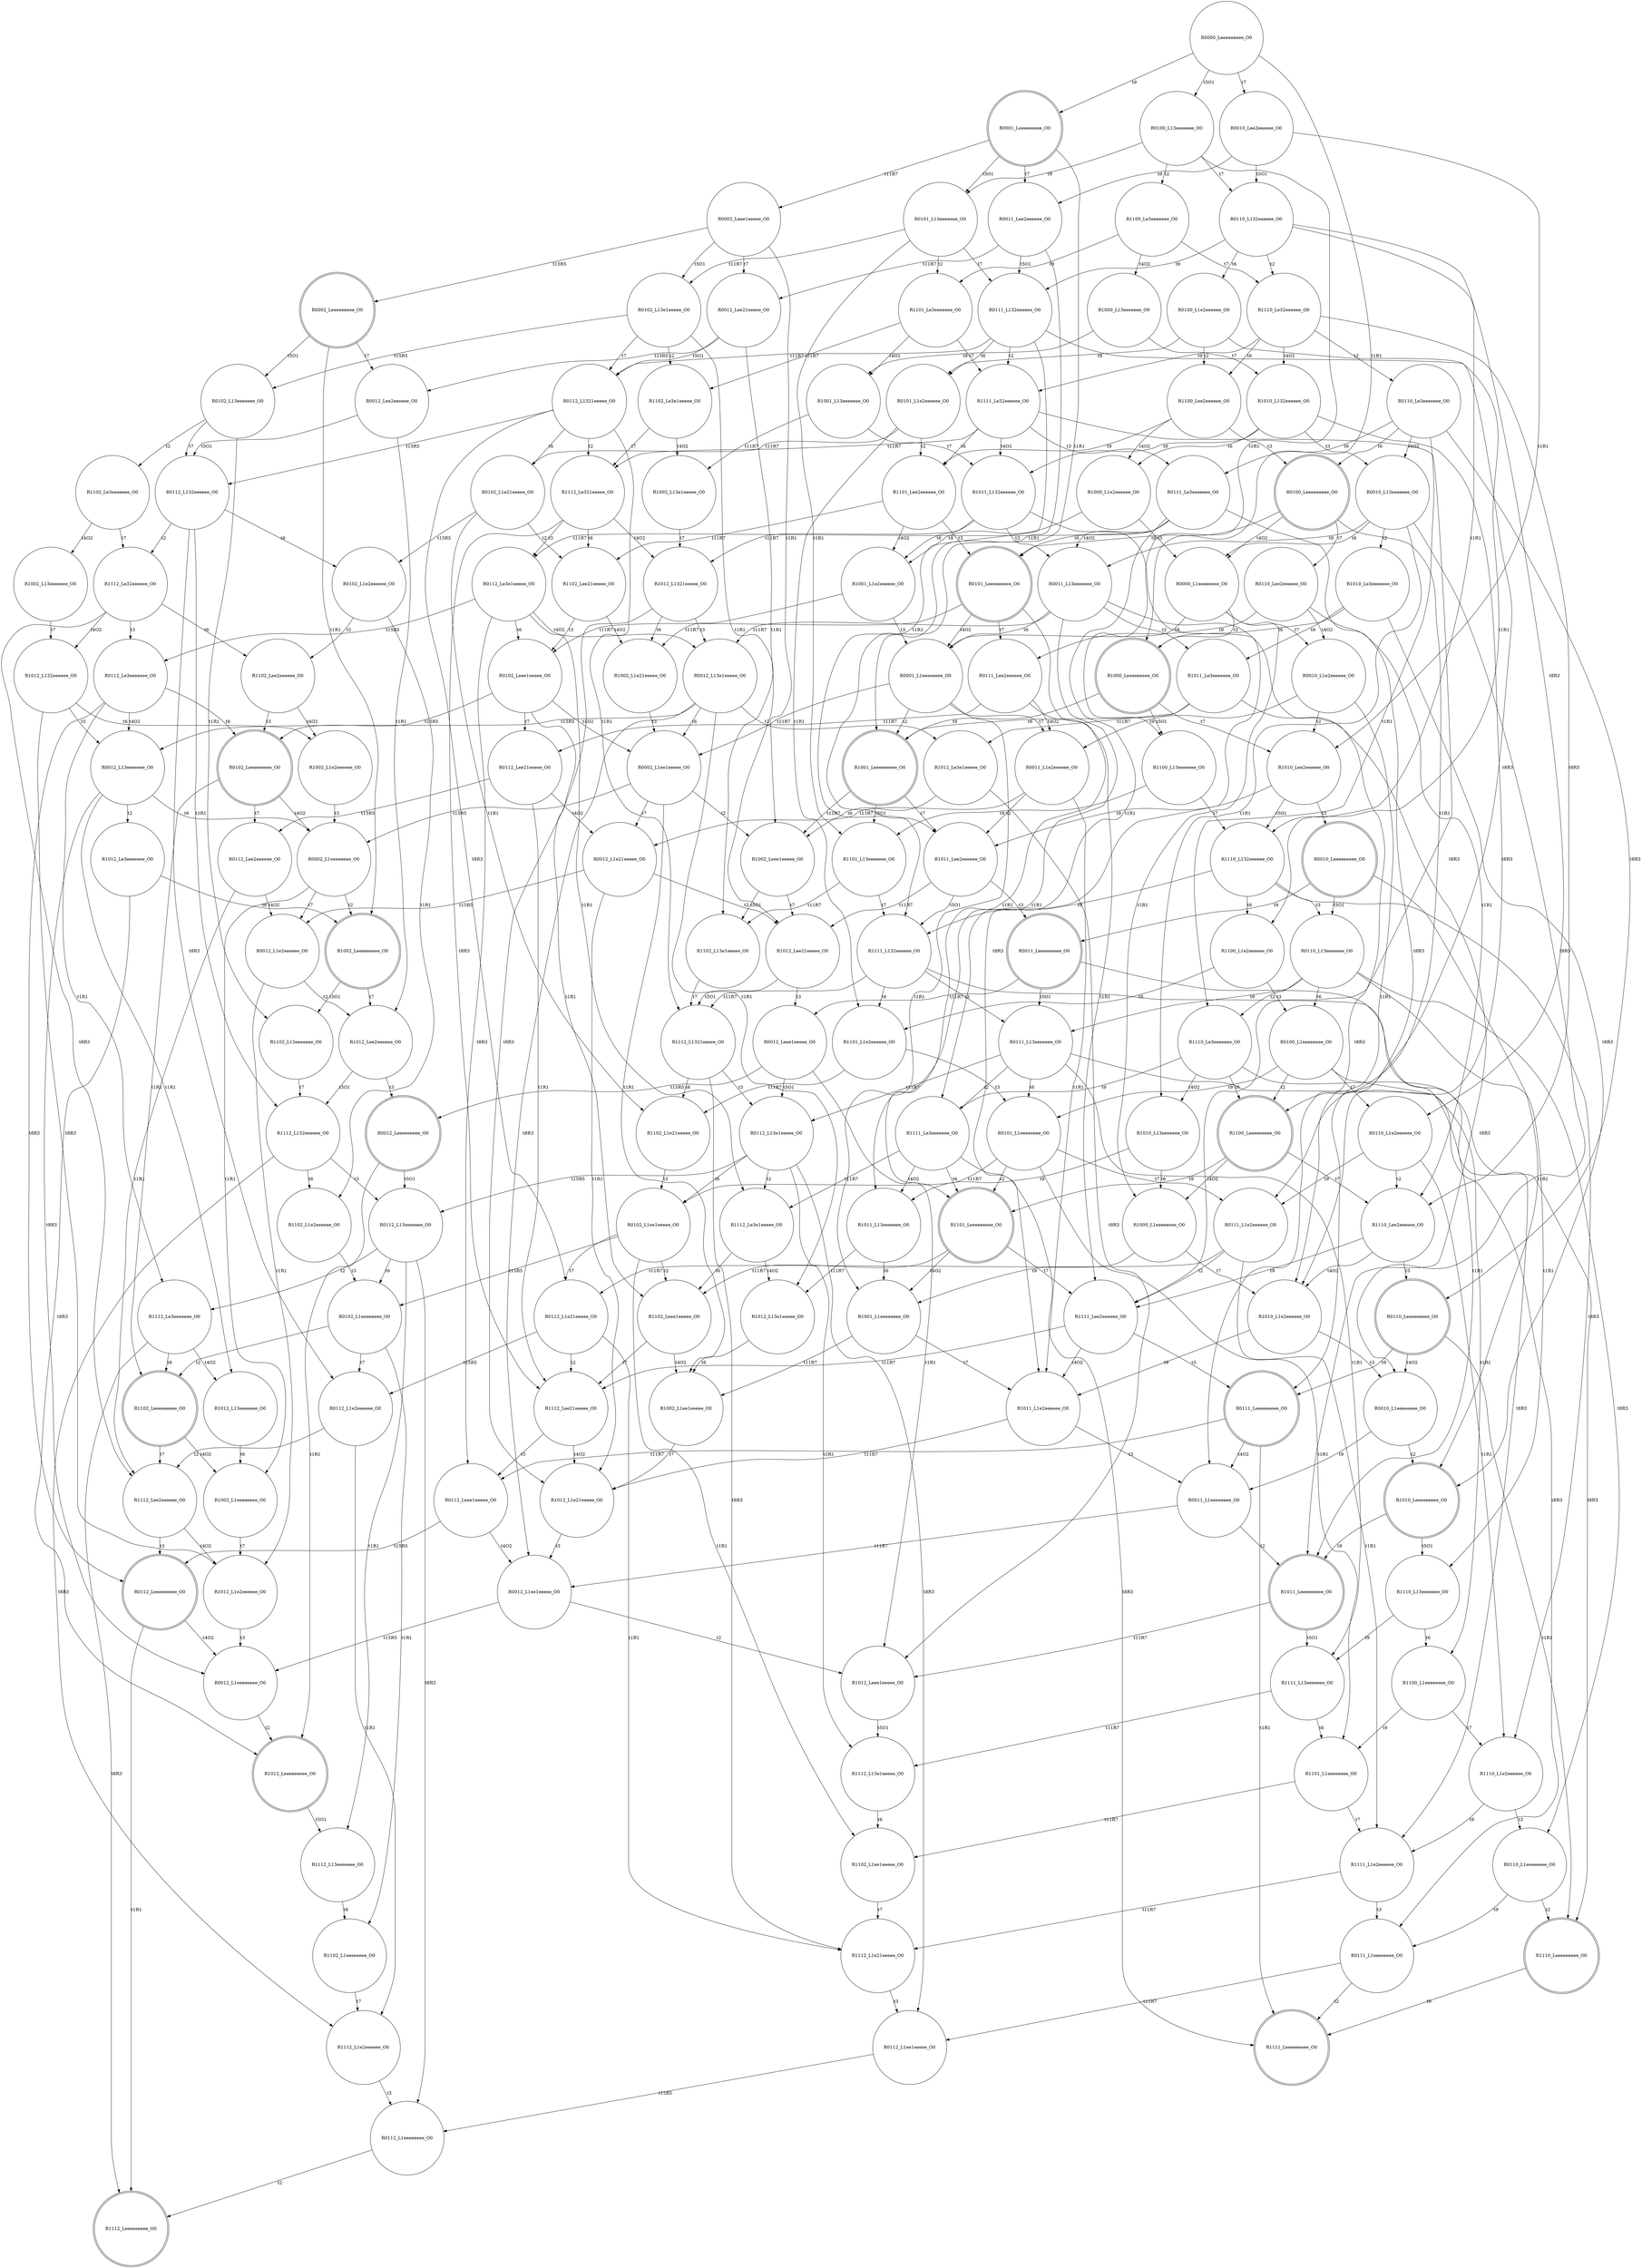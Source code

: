digraph "SCinput/ic" {
node [shape=circle]; R0000_Leeeeeeeee_O0 ;
node [shape=doublecircle]; R1000_Leeeeeeeee_O0 ;
node [shape=circle]; R1100_L13eeeeeee_O0 ;
node [shape=circle]; R1110_L132eeeeee_O0 ;
node [shape=circle]; R0110_L13eeeeeee_O0 ;
node [shape=circle]; R1110_L13eeeeeee_O0 ;
node [shape=circle]; R1100_L1eeeeeeee_O0 ;
node [shape=circle]; R1110_L1e2eeeeee_O0 ;
node [shape=circle]; R0110_L1eeeeeeee_O0 ;
node [shape=doublecircle]; R1110_Leeeeeeeee_O0 ;
node [shape=doublecircle]; R1111_Leeeeeeeee_O0 ;
node [shape=circle]; R0111_L1eeeeeeee_O0 ;
node [shape=circle]; R0112_L1ee1eeeee_O0 ;
node [shape=circle]; R0112_L1eeeeeeee_O0 ;
node [shape=doublecircle]; R1112_Leeeeeeeee_O0 ;
node [shape=circle]; R1111_L1e2eeeeee_O0 ;
node [shape=circle]; R1112_L1e21eeeee_O0 ;
node [shape=circle]; R1101_L1eeeeeeee_O0 ;
node [shape=circle]; R1102_L1ee1eeeee_O0 ;
node [shape=circle]; R1111_L13eeeeeee_O0 ;
node [shape=circle]; R1112_L13e1eeeee_O0 ;
node [shape=circle]; R1110_Le3eeeeeee_O0 ;
node [shape=circle]; R1010_L13eeeeeee_O0 ;
node [shape=circle]; R1000_L1eeeeeeee_O0 ;
node [shape=circle]; R1010_L1e2eeeeee_O0 ;
node [shape=circle]; R0010_L1eeeeeeee_O0 ;
node [shape=doublecircle]; R1010_Leeeeeeeee_O0 ;
node [shape=doublecircle]; R1011_Leeeeeeeee_O0 ;
node [shape=circle]; R1012_Leee1eeeee_O0 ;
node [shape=circle]; R0011_L1eeeeeeee_O0 ;
node [shape=circle]; R0012_L1ee1eeeee_O0 ;
node [shape=circle]; R0012_L1eeeeeeee_O0 ;
node [shape=doublecircle]; R1012_Leeeeeeeee_O0 ;
node [shape=circle]; R1112_L13eeeeeee_O0 ;
node [shape=circle]; R1102_L1eeeeeeee_O0 ;
node [shape=circle]; R1112_L1e2eeeeee_O0 ;
node [shape=circle]; R1011_L1e2eeeeee_O0 ;
node [shape=circle]; R1012_L1e21eeeee_O0 ;
node [shape=circle]; R1001_L1eeeeeeee_O0 ;
node [shape=circle]; R1002_L1ee1eeeee_O0 ;
node [shape=circle]; R1011_L13eeeeeee_O0 ;
node [shape=circle]; R1012_L13e1eeeee_O0 ;
node [shape=doublecircle]; R1100_Leeeeeeeee_O0 ;
node [shape=circle]; R1110_Lee2eeeeee_O0 ;
node [shape=doublecircle]; R0110_Leeeeeeeee_O0 ;
node [shape=doublecircle]; R0111_Leeeeeeeee_O0 ;
node [shape=circle]; R0112_Leee1eeeee_O0 ;
node [shape=doublecircle]; R0112_Leeeeeeeee_O0 ;
node [shape=circle]; R1111_Lee2eeeeee_O0 ;
node [shape=circle]; R1112_Lee21eeeee_O0 ;
node [shape=doublecircle]; R1101_Leeeeeeeee_O0 ;
node [shape=circle]; R1102_Leee1eeeee_O0 ;
node [shape=circle]; R1111_Le3eeeeeee_O0 ;
node [shape=circle]; R1112_Le3e1eeeee_O0 ;
node [shape=circle]; R0100_L1eeeeeeee_O0 ;
node [shape=circle]; R0110_L1e2eeeeee_O0 ;
node [shape=circle]; R0111_L1e2eeeeee_O0 ;
node [shape=circle]; R0112_L1e21eeeee_O0 ;
node [shape=circle]; R0112_L1e2eeeeee_O0 ;
node [shape=circle]; R1112_Lee2eeeeee_O0 ;
node [shape=circle]; R1012_L1e2eeeeee_O0 ;
node [shape=circle]; R0101_L1eeeeeeee_O0 ;
node [shape=circle]; R0102_L1ee1eeeee_O0 ;
node [shape=circle]; R0102_L1eeeeeeee_O0 ;
node [shape=doublecircle]; R1102_Leeeeeeeee_O0 ;
node [shape=circle]; R1002_L1eeeeeeee_O0 ;
node [shape=circle]; R0111_L13eeeeeee_O0 ;
node [shape=circle]; R0112_L13e1eeeee_O0 ;
node [shape=circle]; R0112_L13eeeeeee_O0 ;
node [shape=circle]; R1112_Le3eeeeeee_O0 ;
node [shape=circle]; R1012_L13eeeeeee_O0 ;
node [shape=circle]; R1100_L1e2eeeeee_O0 ;
node [shape=circle]; R1101_L1e2eeeeee_O0 ;
node [shape=circle]; R1102_L1e21eeeee_O0 ;
node [shape=circle]; R1111_L132eeeeee_O0 ;
node [shape=circle]; R1112_L1321eeeee_O0 ;
node [shape=circle]; R1101_L13eeeeeee_O0 ;
node [shape=circle]; R1102_L13e1eeeee_O0 ;
node [shape=circle]; R1010_Lee2eeeeee_O0 ;
node [shape=doublecircle]; R0010_Leeeeeeeee_O0 ;
node [shape=doublecircle]; R0011_Leeeeeeeee_O0 ;
node [shape=circle]; R0012_Leee1eeeee_O0 ;
node [shape=doublecircle]; R0012_Leeeeeeeee_O0 ;
node [shape=circle]; R1011_Lee2eeeeee_O0 ;
node [shape=circle]; R1012_Lee21eeeee_O0 ;
node [shape=doublecircle]; R1001_Leeeeeeeee_O0 ;
node [shape=circle]; R1002_Leee1eeeee_O0 ;
node [shape=circle]; R0100_L13eeeeeee_O0 ;
node [shape=circle]; R1100_Le3eeeeeee_O0 ;
node [shape=circle]; R1000_L13eeeeeee_O0 ;
node [shape=circle]; R1010_L132eeeeee_O0 ;
node [shape=circle]; R0010_L13eeeeeee_O0 ;
node [shape=circle]; R1010_Le3eeeeeee_O0 ;
node [shape=circle]; R1011_Le3eeeeeee_O0 ;
node [shape=circle]; R1012_Le3e1eeeee_O0 ;
node [shape=circle]; R0000_L1eeeeeeee_O0 ;
node [shape=circle]; R0010_L1e2eeeeee_O0 ;
node [shape=circle]; R0011_L1e2eeeeee_O0 ;
node [shape=circle]; R0012_L1e21eeeee_O0 ;
node [shape=circle]; R0012_L1e2eeeeee_O0 ;
node [shape=circle]; R1012_Lee2eeeeee_O0 ;
node [shape=circle]; R1112_L132eeeeee_O0 ;
node [shape=circle]; R1102_L1e2eeeeee_O0 ;
node [shape=circle]; R0001_L1eeeeeeee_O0 ;
node [shape=circle]; R0002_L1ee1eeeee_O0 ;
node [shape=circle]; R0002_L1eeeeeeee_O0 ;
node [shape=doublecircle]; R1002_Leeeeeeeee_O0 ;
node [shape=circle]; R1102_L13eeeeeee_O0 ;
node [shape=circle]; R0011_L13eeeeeee_O0 ;
node [shape=circle]; R0012_L13e1eeeee_O0 ;
node [shape=circle]; R0012_L13eeeeeee_O0 ;
node [shape=circle]; R1012_Le3eeeeeee_O0 ;
node [shape=circle]; R1000_L1e2eeeeee_O0 ;
node [shape=circle]; R1001_L1e2eeeeee_O0 ;
node [shape=circle]; R1002_L1e21eeeee_O0 ;
node [shape=circle]; R1011_L132eeeeee_O0 ;
node [shape=circle]; R1012_L1321eeeee_O0 ;
node [shape=circle]; R1001_L13eeeeeee_O0 ;
node [shape=circle]; R1002_L13e1eeeee_O0 ;
node [shape=circle]; R1110_Le32eeeeee_O0 ;
node [shape=circle]; R0110_Le3eeeeeee_O0 ;
node [shape=doublecircle]; R0100_Leeeeeeeee_O0 ;
node [shape=circle]; R0110_Lee2eeeeee_O0 ;
node [shape=circle]; R0111_Lee2eeeeee_O0 ;
node [shape=circle]; R0112_Lee21eeeee_O0 ;
node [shape=circle]; R0112_Lee2eeeeee_O0 ;
node [shape=doublecircle]; R0101_Leeeeeeeee_O0 ;
node [shape=circle]; R0102_Leee1eeeee_O0 ;
node [shape=doublecircle]; R0102_Leeeeeeeee_O0 ;
node [shape=circle]; R0111_Le3eeeeeee_O0 ;
node [shape=circle]; R0112_Le3e1eeeee_O0 ;
node [shape=circle]; R0112_Le3eeeeeee_O0 ;
node [shape=circle]; R1100_Lee2eeeeee_O0 ;
node [shape=circle]; R1101_Lee2eeeeee_O0 ;
node [shape=circle]; R1102_Lee21eeeee_O0 ;
node [shape=circle]; R1111_Le32eeeeee_O0 ;
node [shape=circle]; R1112_Le321eeeee_O0 ;
node [shape=circle]; R1101_Le3eeeeeee_O0 ;
node [shape=circle]; R1102_Le3e1eeeee_O0 ;
node [shape=circle]; R0110_L132eeeeee_O0 ;
node [shape=circle]; R0100_L1e2eeeeee_O0 ;
node [shape=circle]; R0101_L1e2eeeeee_O0 ;
node [shape=circle]; R0102_L1e21eeeee_O0 ;
node [shape=circle]; R0102_L1e2eeeeee_O0 ;
node [shape=circle]; R1102_Lee2eeeeee_O0 ;
node [shape=circle]; R1002_L1e2eeeeee_O0 ;
node [shape=circle]; R0111_L132eeeeee_O0 ;
node [shape=circle]; R0112_L1321eeeee_O0 ;
node [shape=circle]; R0112_L132eeeeee_O0 ;
node [shape=circle]; R1112_Le32eeeeee_O0 ;
node [shape=circle]; R1012_L132eeeeee_O0 ;
node [shape=circle]; R0101_L13eeeeeee_O0 ;
node [shape=circle]; R0102_L13e1eeeee_O0 ;
node [shape=circle]; R0102_L13eeeeeee_O0 ;
node [shape=circle]; R1102_Le3eeeeeee_O0 ;
node [shape=circle]; R1002_L13eeeeeee_O0 ;
node [shape=circle]; R0010_Lee2eeeeee_O0 ;
node [shape=circle]; R0011_Lee2eeeeee_O0 ;
node [shape=circle]; R0012_Lee21eeeee_O0 ;
node [shape=circle]; R0012_Lee2eeeeee_O0 ;
node [shape=doublecircle]; R0001_Leeeeeeeee_O0 ;
node [shape=circle]; R0002_Leee1eeeee_O0 ;
node [shape=doublecircle]; R0002_Leeeeeeeee_O0 ;
R0000_Leeeeeeeee_O0 -> R0001_Leeeeeeeee_O0 [label=t9]
R0000_Leeeeeeeee_O0 -> R0010_Lee2eeeeee_O0 [label=t7]
R0000_Leeeeeeeee_O0 -> R0100_L13eeeeeee_O0 [label=t5O1]
R0000_Leeeeeeeee_O0 -> R1000_Leeeeeeeee_O0 [label=t1R1]
R1000_Leeeeeeeee_O0 -> R1001_Leeeeeeeee_O0 [label=t9]
R1000_Leeeeeeeee_O0 -> R1010_Lee2eeeeee_O0 [label=t7]
R1000_Leeeeeeeee_O0 -> R1100_L13eeeeeee_O0 [label=t5O1]
R1100_L13eeeeeee_O0 -> R1101_L13eeeeeee_O0 [label=t9]
R1100_L13eeeeeee_O0 -> R1110_L132eeeeee_O0 [label=t7]
R1110_L132eeeeee_O0 -> R1111_L132eeeeee_O0 [label=t9]
R1110_L132eeeeee_O0 -> R1110_L1e2eeeeee_O0 [label=t8R3]
R1110_L132eeeeee_O0 -> R1100_L1e2eeeeee_O0 [label=t6]
R1110_L132eeeeee_O0 -> R0110_L13eeeeeee_O0 [label=t3]
R0110_L13eeeeeee_O0 -> R0111_L13eeeeeee_O0 [label=t9]
R0110_L13eeeeeee_O0 -> R0110_L1eeeeeeee_O0 [label=t8R3]
R0110_L13eeeeeee_O0 -> R0100_L1eeeeeeee_O0 [label=t6]
R0110_L13eeeeeee_O0 -> R1110_Le3eeeeeee_O0 [label=t2]
R0110_L13eeeeeee_O0 -> R1110_L13eeeeeee_O0 [label=t1R1]
R1110_L13eeeeeee_O0 -> R1111_L13eeeeeee_O0 [label=t9]
R1110_L13eeeeeee_O0 -> R1100_L1eeeeeeee_O0 [label=t6]
R1100_L1eeeeeeee_O0 -> R1101_L1eeeeeeee_O0 [label=t9]
R1100_L1eeeeeeee_O0 -> R1110_L1e2eeeeee_O0 [label=t7]
R1110_L1e2eeeeee_O0 -> R1111_L1e2eeeeee_O0 [label=t9]
R1110_L1e2eeeeee_O0 -> R0110_L1eeeeeeee_O0 [label=t3]
R0110_L1eeeeeeee_O0 -> R0111_L1eeeeeeee_O0 [label=t9]
R0110_L1eeeeeeee_O0 -> R1110_Leeeeeeeee_O0 [label=t2]
R1110_Leeeeeeeee_O0 -> R1111_Leeeeeeeee_O0 [label=t9]
R0111_L1eeeeeeee_O0 -> R0112_L1ee1eeeee_O0 [label=t11R7]
R0111_L1eeeeeeee_O0 -> R1111_Leeeeeeeee_O0 [label=t2]
R0112_L1ee1eeeee_O0 -> R0112_L1eeeeeeee_O0 [label=t15R5]
R0112_L1eeeeeeee_O0 -> R1112_Leeeeeeeee_O0 [label=t2]
R1111_L1e2eeeeee_O0 -> R1112_L1e21eeeee_O0 [label=t11R7]
R1111_L1e2eeeeee_O0 -> R0111_L1eeeeeeee_O0 [label=t3]
R1112_L1e21eeeee_O0 -> R0112_L1ee1eeeee_O0 [label=t3]
R1101_L1eeeeeeee_O0 -> R1102_L1ee1eeeee_O0 [label=t11R7]
R1101_L1eeeeeeee_O0 -> R1111_L1e2eeeeee_O0 [label=t7]
R1102_L1ee1eeeee_O0 -> R1112_L1e21eeeee_O0 [label=t7]
R1111_L13eeeeeee_O0 -> R1112_L13e1eeeee_O0 [label=t11R7]
R1111_L13eeeeeee_O0 -> R1101_L1eeeeeeee_O0 [label=t6]
R1112_L13e1eeeee_O0 -> R1102_L1ee1eeeee_O0 [label=t6]
R1110_Le3eeeeeee_O0 -> R1111_Le3eeeeeee_O0 [label=t9]
R1110_Le3eeeeeee_O0 -> R1110_Leeeeeeeee_O0 [label=t8R3]
R1110_Le3eeeeeee_O0 -> R1100_Leeeeeeeee_O0 [label=t6]
R1110_Le3eeeeeee_O0 -> R1010_L13eeeeeee_O0 [label=t4O2]
R1010_L13eeeeeee_O0 -> R1011_L13eeeeeee_O0 [label=t9]
R1010_L13eeeeeee_O0 -> R1000_L1eeeeeeee_O0 [label=t6]
R1000_L1eeeeeeee_O0 -> R1001_L1eeeeeeee_O0 [label=t9]
R1000_L1eeeeeeee_O0 -> R1010_L1e2eeeeee_O0 [label=t7]
R1010_L1e2eeeeee_O0 -> R1011_L1e2eeeeee_O0 [label=t9]
R1010_L1e2eeeeee_O0 -> R0010_L1eeeeeeee_O0 [label=t3]
R0010_L1eeeeeeee_O0 -> R0011_L1eeeeeeee_O0 [label=t9]
R0010_L1eeeeeeee_O0 -> R1010_Leeeeeeeee_O0 [label=t2]
R1010_Leeeeeeeee_O0 -> R1011_Leeeeeeeee_O0 [label=t9]
R1010_Leeeeeeeee_O0 -> R1110_L13eeeeeee_O0 [label=t5O1]
R1011_Leeeeeeeee_O0 -> R1012_Leee1eeeee_O0 [label=t11R7]
R1011_Leeeeeeeee_O0 -> R1111_L13eeeeeee_O0 [label=t5O1]
R1012_Leee1eeeee_O0 -> R1112_L13e1eeeee_O0 [label=t5O1]
R0011_L1eeeeeeee_O0 -> R0012_L1ee1eeeee_O0 [label=t11R7]
R0011_L1eeeeeeee_O0 -> R1011_Leeeeeeeee_O0 [label=t2]
R0012_L1ee1eeeee_O0 -> R0012_L1eeeeeeee_O0 [label=t15R5]
R0012_L1ee1eeeee_O0 -> R1012_Leee1eeeee_O0 [label=t2]
R0012_L1eeeeeeee_O0 -> R1012_Leeeeeeeee_O0 [label=t2]
R1012_Leeeeeeeee_O0 -> R1112_L13eeeeeee_O0 [label=t5O1]
R1112_L13eeeeeee_O0 -> R1102_L1eeeeeeee_O0 [label=t6]
R1102_L1eeeeeeee_O0 -> R1112_L1e2eeeeee_O0 [label=t7]
R1112_L1e2eeeeee_O0 -> R0112_L1eeeeeeee_O0 [label=t3]
R1011_L1e2eeeeee_O0 -> R1012_L1e21eeeee_O0 [label=t11R7]
R1011_L1e2eeeeee_O0 -> R0011_L1eeeeeeee_O0 [label=t3]
R1012_L1e21eeeee_O0 -> R0012_L1ee1eeeee_O0 [label=t3]
R1001_L1eeeeeeee_O0 -> R1002_L1ee1eeeee_O0 [label=t11R7]
R1001_L1eeeeeeee_O0 -> R1011_L1e2eeeeee_O0 [label=t7]
R1002_L1ee1eeeee_O0 -> R1012_L1e21eeeee_O0 [label=t7]
R1011_L13eeeeeee_O0 -> R1012_L13e1eeeee_O0 [label=t11R7]
R1011_L13eeeeeee_O0 -> R1001_L1eeeeeeee_O0 [label=t6]
R1012_L13e1eeeee_O0 -> R1002_L1ee1eeeee_O0 [label=t6]
R1100_Leeeeeeeee_O0 -> R1101_Leeeeeeeee_O0 [label=t9]
R1100_Leeeeeeeee_O0 -> R1110_Lee2eeeeee_O0 [label=t7]
R1100_Leeeeeeeee_O0 -> R1000_L1eeeeeeee_O0 [label=t4O2]
R1110_Lee2eeeeee_O0 -> R1111_Lee2eeeeee_O0 [label=t9]
R1110_Lee2eeeeee_O0 -> R1010_L1e2eeeeee_O0 [label=t4O2]
R1110_Lee2eeeeee_O0 -> R0110_Leeeeeeeee_O0 [label=t3]
R0110_Leeeeeeeee_O0 -> R0111_Leeeeeeeee_O0 [label=t9]
R0110_Leeeeeeeee_O0 -> R0010_L1eeeeeeee_O0 [label=t4O2]
R0110_Leeeeeeeee_O0 -> R1110_Leeeeeeeee_O0 [label=t1R1]
R0111_Leeeeeeeee_O0 -> R0112_Leee1eeeee_O0 [label=t11R7]
R0111_Leeeeeeeee_O0 -> R0011_L1eeeeeeee_O0 [label=t4O2]
R0111_Leeeeeeeee_O0 -> R1111_Leeeeeeeee_O0 [label=t1R1]
R0112_Leee1eeeee_O0 -> R0012_L1ee1eeeee_O0 [label=t4O2]
R0112_Leee1eeeee_O0 -> R0112_Leeeeeeeee_O0 [label=t15R5]
R0112_Leeeeeeeee_O0 -> R0012_L1eeeeeeee_O0 [label=t4O2]
R0112_Leeeeeeeee_O0 -> R1112_Leeeeeeeee_O0 [label=t1R1]
R1111_Lee2eeeeee_O0 -> R1112_Lee21eeeee_O0 [label=t11R7]
R1111_Lee2eeeeee_O0 -> R1011_L1e2eeeeee_O0 [label=t4O2]
R1111_Lee2eeeeee_O0 -> R0111_Leeeeeeeee_O0 [label=t3]
R1112_Lee21eeeee_O0 -> R1012_L1e21eeeee_O0 [label=t4O2]
R1112_Lee21eeeee_O0 -> R0112_Leee1eeeee_O0 [label=t3]
R1101_Leeeeeeeee_O0 -> R1102_Leee1eeeee_O0 [label=t11R7]
R1101_Leeeeeeeee_O0 -> R1111_Lee2eeeeee_O0 [label=t7]
R1101_Leeeeeeeee_O0 -> R1001_L1eeeeeeee_O0 [label=t4O2]
R1102_Leee1eeeee_O0 -> R1112_Lee21eeeee_O0 [label=t7]
R1102_Leee1eeeee_O0 -> R1002_L1ee1eeeee_O0 [label=t4O2]
R1111_Le3eeeeeee_O0 -> R1112_Le3e1eeeee_O0 [label=t11R7]
R1111_Le3eeeeeee_O0 -> R1111_Leeeeeeeee_O0 [label=t8R3]
R1111_Le3eeeeeee_O0 -> R1101_Leeeeeeeee_O0 [label=t6]
R1111_Le3eeeeeee_O0 -> R1011_L13eeeeeee_O0 [label=t4O2]
R1112_Le3e1eeeee_O0 -> R1102_Leee1eeeee_O0 [label=t6]
R1112_Le3e1eeeee_O0 -> R1012_L13e1eeeee_O0 [label=t4O2]
R0100_L1eeeeeeee_O0 -> R0101_L1eeeeeeee_O0 [label=t9]
R0100_L1eeeeeeee_O0 -> R0110_L1e2eeeeee_O0 [label=t7]
R0100_L1eeeeeeee_O0 -> R1100_Leeeeeeeee_O0 [label=t2]
R0100_L1eeeeeeee_O0 -> R1100_L1eeeeeeee_O0 [label=t1R1]
R0110_L1e2eeeeee_O0 -> R0111_L1e2eeeeee_O0 [label=t9]
R0110_L1e2eeeeee_O0 -> R1110_Lee2eeeeee_O0 [label=t2]
R0110_L1e2eeeeee_O0 -> R1110_L1e2eeeeee_O0 [label=t1R1]
R0111_L1e2eeeeee_O0 -> R0112_L1e21eeeee_O0 [label=t11R7]
R0111_L1e2eeeeee_O0 -> R1111_Lee2eeeeee_O0 [label=t2]
R0111_L1e2eeeeee_O0 -> R1111_L1e2eeeeee_O0 [label=t1R1]
R0112_L1e21eeeee_O0 -> R0112_L1e2eeeeee_O0 [label=t15R5]
R0112_L1e21eeeee_O0 -> R1112_Lee21eeeee_O0 [label=t2]
R0112_L1e21eeeee_O0 -> R1112_L1e21eeeee_O0 [label=t1R1]
R0112_L1e2eeeeee_O0 -> R1112_Lee2eeeeee_O0 [label=t2]
R0112_L1e2eeeeee_O0 -> R1112_L1e2eeeeee_O0 [label=t1R1]
R1112_Lee2eeeeee_O0 -> R1012_L1e2eeeeee_O0 [label=t4O2]
R1112_Lee2eeeeee_O0 -> R0112_Leeeeeeeee_O0 [label=t3]
R1012_L1e2eeeeee_O0 -> R0012_L1eeeeeeee_O0 [label=t3]
R0101_L1eeeeeeee_O0 -> R0102_L1ee1eeeee_O0 [label=t11R7]
R0101_L1eeeeeeee_O0 -> R0111_L1e2eeeeee_O0 [label=t7]
R0101_L1eeeeeeee_O0 -> R1101_Leeeeeeeee_O0 [label=t2]
R0101_L1eeeeeeee_O0 -> R1101_L1eeeeeeee_O0 [label=t1R1]
R0102_L1ee1eeeee_O0 -> R0112_L1e21eeeee_O0 [label=t7]
R0102_L1ee1eeeee_O0 -> R0102_L1eeeeeeee_O0 [label=t15R5]
R0102_L1ee1eeeee_O0 -> R1102_Leee1eeeee_O0 [label=t2]
R0102_L1ee1eeeee_O0 -> R1102_L1ee1eeeee_O0 [label=t1R1]
R0102_L1eeeeeeee_O0 -> R0112_L1e2eeeeee_O0 [label=t7]
R0102_L1eeeeeeee_O0 -> R1102_Leeeeeeeee_O0 [label=t2]
R0102_L1eeeeeeee_O0 -> R1102_L1eeeeeeee_O0 [label=t1R1]
R1102_Leeeeeeeee_O0 -> R1112_Lee2eeeeee_O0 [label=t7]
R1102_Leeeeeeeee_O0 -> R1002_L1eeeeeeee_O0 [label=t4O2]
R1002_L1eeeeeeee_O0 -> R1012_L1e2eeeeee_O0 [label=t7]
R0111_L13eeeeeee_O0 -> R0112_L13e1eeeee_O0 [label=t11R7]
R0111_L13eeeeeee_O0 -> R0111_L1eeeeeeee_O0 [label=t8R3]
R0111_L13eeeeeee_O0 -> R0101_L1eeeeeeee_O0 [label=t6]
R0111_L13eeeeeee_O0 -> R1111_Le3eeeeeee_O0 [label=t2]
R0111_L13eeeeeee_O0 -> R1111_L13eeeeeee_O0 [label=t1R1]
R0112_L13e1eeeee_O0 -> R0112_L1ee1eeeee_O0 [label=t8R3]
R0112_L13e1eeeee_O0 -> R0102_L1ee1eeeee_O0 [label=t6]
R0112_L13e1eeeee_O0 -> R0112_L13eeeeeee_O0 [label=t15R5]
R0112_L13e1eeeee_O0 -> R1112_Le3e1eeeee_O0 [label=t2]
R0112_L13e1eeeee_O0 -> R1112_L13e1eeeee_O0 [label=t1R1]
R0112_L13eeeeeee_O0 -> R0112_L1eeeeeeee_O0 [label=t8R3]
R0112_L13eeeeeee_O0 -> R0102_L1eeeeeeee_O0 [label=t6]
R0112_L13eeeeeee_O0 -> R1112_Le3eeeeeee_O0 [label=t2]
R0112_L13eeeeeee_O0 -> R1112_L13eeeeeee_O0 [label=t1R1]
R1112_Le3eeeeeee_O0 -> R1112_Leeeeeeeee_O0 [label=t8R3]
R1112_Le3eeeeeee_O0 -> R1102_Leeeeeeeee_O0 [label=t6]
R1112_Le3eeeeeee_O0 -> R1012_L13eeeeeee_O0 [label=t4O2]
R1012_L13eeeeeee_O0 -> R1002_L1eeeeeeee_O0 [label=t6]
R1100_L1e2eeeeee_O0 -> R1101_L1e2eeeeee_O0 [label=t9]
R1100_L1e2eeeeee_O0 -> R0100_L1eeeeeeee_O0 [label=t3]
R1101_L1e2eeeeee_O0 -> R1102_L1e21eeeee_O0 [label=t11R7]
R1101_L1e2eeeeee_O0 -> R0101_L1eeeeeeee_O0 [label=t3]
R1102_L1e21eeeee_O0 -> R0102_L1ee1eeeee_O0 [label=t3]
R1111_L132eeeeee_O0 -> R1112_L1321eeeee_O0 [label=t11R7]
R1111_L132eeeeee_O0 -> R1111_L1e2eeeeee_O0 [label=t8R3]
R1111_L132eeeeee_O0 -> R1101_L1e2eeeeee_O0 [label=t6]
R1111_L132eeeeee_O0 -> R0111_L13eeeeeee_O0 [label=t3]
R1112_L1321eeeee_O0 -> R1112_L1e21eeeee_O0 [label=t8R3]
R1112_L1321eeeee_O0 -> R1102_L1e21eeeee_O0 [label=t6]
R1112_L1321eeeee_O0 -> R0112_L13e1eeeee_O0 [label=t3]
R1101_L13eeeeeee_O0 -> R1102_L13e1eeeee_O0 [label=t11R7]
R1101_L13eeeeeee_O0 -> R1111_L132eeeeee_O0 [label=t7]
R1102_L13e1eeeee_O0 -> R1112_L1321eeeee_O0 [label=t7]
R1010_Lee2eeeeee_O0 -> R1011_Lee2eeeeee_O0 [label=t9]
R1010_Lee2eeeeee_O0 -> R1110_L132eeeeee_O0 [label=t5O1]
R1010_Lee2eeeeee_O0 -> R0010_Leeeeeeeee_O0 [label=t3]
R0010_Leeeeeeeee_O0 -> R0011_Leeeeeeeee_O0 [label=t9]
R0010_Leeeeeeeee_O0 -> R0110_L13eeeeeee_O0 [label=t5O1]
R0010_Leeeeeeeee_O0 -> R1010_Leeeeeeeee_O0 [label=t1R1]
R0011_Leeeeeeeee_O0 -> R0012_Leee1eeeee_O0 [label=t11R7]
R0011_Leeeeeeeee_O0 -> R0111_L13eeeeeee_O0 [label=t5O1]
R0011_Leeeeeeeee_O0 -> R1011_Leeeeeeeee_O0 [label=t1R1]
R0012_Leee1eeeee_O0 -> R0112_L13e1eeeee_O0 [label=t5O1]
R0012_Leee1eeeee_O0 -> R0012_Leeeeeeeee_O0 [label=t15R5]
R0012_Leee1eeeee_O0 -> R1012_Leee1eeeee_O0 [label=t1R1]
R0012_Leeeeeeeee_O0 -> R0112_L13eeeeeee_O0 [label=t5O1]
R0012_Leeeeeeeee_O0 -> R1012_Leeeeeeeee_O0 [label=t1R1]
R1011_Lee2eeeeee_O0 -> R1012_Lee21eeeee_O0 [label=t11R7]
R1011_Lee2eeeeee_O0 -> R1111_L132eeeeee_O0 [label=t5O1]
R1011_Lee2eeeeee_O0 -> R0011_Leeeeeeeee_O0 [label=t3]
R1012_Lee21eeeee_O0 -> R1112_L1321eeeee_O0 [label=t5O1]
R1012_Lee21eeeee_O0 -> R0012_Leee1eeeee_O0 [label=t3]
R1001_Leeeeeeeee_O0 -> R1002_Leee1eeeee_O0 [label=t11R7]
R1001_Leeeeeeeee_O0 -> R1011_Lee2eeeeee_O0 [label=t7]
R1001_Leeeeeeeee_O0 -> R1101_L13eeeeeee_O0 [label=t5O1]
R1002_Leee1eeeee_O0 -> R1012_Lee21eeeee_O0 [label=t7]
R1002_Leee1eeeee_O0 -> R1102_L13e1eeeee_O0 [label=t5O1]
R0100_L13eeeeeee_O0 -> R0101_L13eeeeeee_O0 [label=t9]
R0100_L13eeeeeee_O0 -> R0110_L132eeeeee_O0 [label=t7]
R0100_L13eeeeeee_O0 -> R1100_Le3eeeeeee_O0 [label=t2]
R0100_L13eeeeeee_O0 -> R1100_L13eeeeeee_O0 [label=t1R1]
R1100_Le3eeeeeee_O0 -> R1101_Le3eeeeeee_O0 [label=t9]
R1100_Le3eeeeeee_O0 -> R1110_Le32eeeeee_O0 [label=t7]
R1100_Le3eeeeeee_O0 -> R1000_L13eeeeeee_O0 [label=t4O2]
R1000_L13eeeeeee_O0 -> R1001_L13eeeeeee_O0 [label=t9]
R1000_L13eeeeeee_O0 -> R1010_L132eeeeee_O0 [label=t7]
R1010_L132eeeeee_O0 -> R1011_L132eeeeee_O0 [label=t9]
R1010_L132eeeeee_O0 -> R1010_L1e2eeeeee_O0 [label=t8R3]
R1010_L132eeeeee_O0 -> R1000_L1e2eeeeee_O0 [label=t6]
R1010_L132eeeeee_O0 -> R0010_L13eeeeeee_O0 [label=t3]
R0010_L13eeeeeee_O0 -> R0011_L13eeeeeee_O0 [label=t9]
R0010_L13eeeeeee_O0 -> R0010_L1eeeeeeee_O0 [label=t8R3]
R0010_L13eeeeeee_O0 -> R0000_L1eeeeeeee_O0 [label=t6]
R0010_L13eeeeeee_O0 -> R1010_Le3eeeeeee_O0 [label=t2]
R0010_L13eeeeeee_O0 -> R1010_L13eeeeeee_O0 [label=t1R1]
R1010_Le3eeeeeee_O0 -> R1011_Le3eeeeeee_O0 [label=t9]
R1010_Le3eeeeeee_O0 -> R1010_Leeeeeeeee_O0 [label=t8R3]
R1010_Le3eeeeeee_O0 -> R1000_Leeeeeeeee_O0 [label=t6]
R1011_Le3eeeeeee_O0 -> R1012_Le3e1eeeee_O0 [label=t11R7]
R1011_Le3eeeeeee_O0 -> R1011_Leeeeeeeee_O0 [label=t8R3]
R1011_Le3eeeeeee_O0 -> R1001_Leeeeeeeee_O0 [label=t6]
R1012_Le3e1eeeee_O0 -> R1012_Leee1eeeee_O0 [label=t8R3]
R1012_Le3e1eeeee_O0 -> R1002_Leee1eeeee_O0 [label=t6]
R0000_L1eeeeeeee_O0 -> R0001_L1eeeeeeee_O0 [label=t9]
R0000_L1eeeeeeee_O0 -> R0010_L1e2eeeeee_O0 [label=t7]
R0000_L1eeeeeeee_O0 -> R1000_Leeeeeeeee_O0 [label=t2]
R0000_L1eeeeeeee_O0 -> R1000_L1eeeeeeee_O0 [label=t1R1]
R0010_L1e2eeeeee_O0 -> R0011_L1e2eeeeee_O0 [label=t9]
R0010_L1e2eeeeee_O0 -> R1010_Lee2eeeeee_O0 [label=t2]
R0010_L1e2eeeeee_O0 -> R1010_L1e2eeeeee_O0 [label=t1R1]
R0011_L1e2eeeeee_O0 -> R0012_L1e21eeeee_O0 [label=t11R7]
R0011_L1e2eeeeee_O0 -> R1011_Lee2eeeeee_O0 [label=t2]
R0011_L1e2eeeeee_O0 -> R1011_L1e2eeeeee_O0 [label=t1R1]
R0012_L1e21eeeee_O0 -> R0012_L1e2eeeeee_O0 [label=t15R5]
R0012_L1e21eeeee_O0 -> R1012_Lee21eeeee_O0 [label=t2]
R0012_L1e21eeeee_O0 -> R1012_L1e21eeeee_O0 [label=t1R1]
R0012_L1e2eeeeee_O0 -> R1012_Lee2eeeeee_O0 [label=t2]
R0012_L1e2eeeeee_O0 -> R1012_L1e2eeeeee_O0 [label=t1R1]
R1012_Lee2eeeeee_O0 -> R1112_L132eeeeee_O0 [label=t5O1]
R1012_Lee2eeeeee_O0 -> R0012_Leeeeeeeee_O0 [label=t3]
R1112_L132eeeeee_O0 -> R1112_L1e2eeeeee_O0 [label=t8R3]
R1112_L132eeeeee_O0 -> R1102_L1e2eeeeee_O0 [label=t6]
R1112_L132eeeeee_O0 -> R0112_L13eeeeeee_O0 [label=t3]
R1102_L1e2eeeeee_O0 -> R0102_L1eeeeeeee_O0 [label=t3]
R0001_L1eeeeeeee_O0 -> R0002_L1ee1eeeee_O0 [label=t11R7]
R0001_L1eeeeeeee_O0 -> R0011_L1e2eeeeee_O0 [label=t7]
R0001_L1eeeeeeee_O0 -> R1001_Leeeeeeeee_O0 [label=t2]
R0001_L1eeeeeeee_O0 -> R1001_L1eeeeeeee_O0 [label=t1R1]
R0002_L1ee1eeeee_O0 -> R0012_L1e21eeeee_O0 [label=t7]
R0002_L1ee1eeeee_O0 -> R0002_L1eeeeeeee_O0 [label=t15R5]
R0002_L1ee1eeeee_O0 -> R1002_Leee1eeeee_O0 [label=t2]
R0002_L1ee1eeeee_O0 -> R1002_L1ee1eeeee_O0 [label=t1R1]
R0002_L1eeeeeeee_O0 -> R0012_L1e2eeeeee_O0 [label=t7]
R0002_L1eeeeeeee_O0 -> R1002_Leeeeeeeee_O0 [label=t2]
R0002_L1eeeeeeee_O0 -> R1002_L1eeeeeeee_O0 [label=t1R1]
R1002_Leeeeeeeee_O0 -> R1012_Lee2eeeeee_O0 [label=t7]
R1002_Leeeeeeeee_O0 -> R1102_L13eeeeeee_O0 [label=t5O1]
R1102_L13eeeeeee_O0 -> R1112_L132eeeeee_O0 [label=t7]
R0011_L13eeeeeee_O0 -> R0012_L13e1eeeee_O0 [label=t11R7]
R0011_L13eeeeeee_O0 -> R0011_L1eeeeeeee_O0 [label=t8R3]
R0011_L13eeeeeee_O0 -> R0001_L1eeeeeeee_O0 [label=t6]
R0011_L13eeeeeee_O0 -> R1011_Le3eeeeeee_O0 [label=t2]
R0011_L13eeeeeee_O0 -> R1011_L13eeeeeee_O0 [label=t1R1]
R0012_L13e1eeeee_O0 -> R0012_L1ee1eeeee_O0 [label=t8R3]
R0012_L13e1eeeee_O0 -> R0002_L1ee1eeeee_O0 [label=t6]
R0012_L13e1eeeee_O0 -> R0012_L13eeeeeee_O0 [label=t15R5]
R0012_L13e1eeeee_O0 -> R1012_Le3e1eeeee_O0 [label=t2]
R0012_L13e1eeeee_O0 -> R1012_L13e1eeeee_O0 [label=t1R1]
R0012_L13eeeeeee_O0 -> R0012_L1eeeeeeee_O0 [label=t8R3]
R0012_L13eeeeeee_O0 -> R0002_L1eeeeeeee_O0 [label=t6]
R0012_L13eeeeeee_O0 -> R1012_Le3eeeeeee_O0 [label=t2]
R0012_L13eeeeeee_O0 -> R1012_L13eeeeeee_O0 [label=t1R1]
R1012_Le3eeeeeee_O0 -> R1012_Leeeeeeeee_O0 [label=t8R3]
R1012_Le3eeeeeee_O0 -> R1002_Leeeeeeeee_O0 [label=t6]
R1000_L1e2eeeeee_O0 -> R1001_L1e2eeeeee_O0 [label=t9]
R1000_L1e2eeeeee_O0 -> R0000_L1eeeeeeee_O0 [label=t3]
R1001_L1e2eeeeee_O0 -> R1002_L1e21eeeee_O0 [label=t11R7]
R1001_L1e2eeeeee_O0 -> R0001_L1eeeeeeee_O0 [label=t3]
R1002_L1e21eeeee_O0 -> R0002_L1ee1eeeee_O0 [label=t3]
R1011_L132eeeeee_O0 -> R1012_L1321eeeee_O0 [label=t11R7]
R1011_L132eeeeee_O0 -> R1011_L1e2eeeeee_O0 [label=t8R3]
R1011_L132eeeeee_O0 -> R1001_L1e2eeeeee_O0 [label=t6]
R1011_L132eeeeee_O0 -> R0011_L13eeeeeee_O0 [label=t3]
R1012_L1321eeeee_O0 -> R1012_L1e21eeeee_O0 [label=t8R3]
R1012_L1321eeeee_O0 -> R1002_L1e21eeeee_O0 [label=t6]
R1012_L1321eeeee_O0 -> R0012_L13e1eeeee_O0 [label=t3]
R1001_L13eeeeeee_O0 -> R1002_L13e1eeeee_O0 [label=t11R7]
R1001_L13eeeeeee_O0 -> R1011_L132eeeeee_O0 [label=t7]
R1002_L13e1eeeee_O0 -> R1012_L1321eeeee_O0 [label=t7]
R1110_Le32eeeeee_O0 -> R1111_Le32eeeeee_O0 [label=t9]
R1110_Le32eeeeee_O0 -> R1110_Lee2eeeeee_O0 [label=t8R3]
R1110_Le32eeeeee_O0 -> R1100_Lee2eeeeee_O0 [label=t6]
R1110_Le32eeeeee_O0 -> R1010_L132eeeeee_O0 [label=t4O2]
R1110_Le32eeeeee_O0 -> R0110_Le3eeeeeee_O0 [label=t3]
R0110_Le3eeeeeee_O0 -> R0111_Le3eeeeeee_O0 [label=t9]
R0110_Le3eeeeeee_O0 -> R0110_Leeeeeeeee_O0 [label=t8R3]
R0110_Le3eeeeeee_O0 -> R0100_Leeeeeeeee_O0 [label=t6]
R0110_Le3eeeeeee_O0 -> R0010_L13eeeeeee_O0 [label=t4O2]
R0110_Le3eeeeeee_O0 -> R1110_Le3eeeeeee_O0 [label=t1R1]
R0100_Leeeeeeeee_O0 -> R0101_Leeeeeeeee_O0 [label=t9]
R0100_Leeeeeeeee_O0 -> R0110_Lee2eeeeee_O0 [label=t7]
R0100_Leeeeeeeee_O0 -> R0000_L1eeeeeeee_O0 [label=t4O2]
R0100_Leeeeeeeee_O0 -> R1100_Leeeeeeeee_O0 [label=t1R1]
R0110_Lee2eeeeee_O0 -> R0111_Lee2eeeeee_O0 [label=t9]
R0110_Lee2eeeeee_O0 -> R0010_L1e2eeeeee_O0 [label=t4O2]
R0110_Lee2eeeeee_O0 -> R1110_Lee2eeeeee_O0 [label=t1R1]
R0111_Lee2eeeeee_O0 -> R0112_Lee21eeeee_O0 [label=t11R7]
R0111_Lee2eeeeee_O0 -> R0011_L1e2eeeeee_O0 [label=t4O2]
R0111_Lee2eeeeee_O0 -> R1111_Lee2eeeeee_O0 [label=t1R1]
R0112_Lee21eeeee_O0 -> R0012_L1e21eeeee_O0 [label=t4O2]
R0112_Lee21eeeee_O0 -> R0112_Lee2eeeeee_O0 [label=t15R5]
R0112_Lee21eeeee_O0 -> R1112_Lee21eeeee_O0 [label=t1R1]
R0112_Lee2eeeeee_O0 -> R0012_L1e2eeeeee_O0 [label=t4O2]
R0112_Lee2eeeeee_O0 -> R1112_Lee2eeeeee_O0 [label=t1R1]
R0101_Leeeeeeeee_O0 -> R0102_Leee1eeeee_O0 [label=t11R7]
R0101_Leeeeeeeee_O0 -> R0111_Lee2eeeeee_O0 [label=t7]
R0101_Leeeeeeeee_O0 -> R0001_L1eeeeeeee_O0 [label=t4O2]
R0101_Leeeeeeeee_O0 -> R1101_Leeeeeeeee_O0 [label=t1R1]
R0102_Leee1eeeee_O0 -> R0112_Lee21eeeee_O0 [label=t7]
R0102_Leee1eeeee_O0 -> R0002_L1ee1eeeee_O0 [label=t4O2]
R0102_Leee1eeeee_O0 -> R0102_Leeeeeeeee_O0 [label=t15R5]
R0102_Leee1eeeee_O0 -> R1102_Leee1eeeee_O0 [label=t1R1]
R0102_Leeeeeeeee_O0 -> R0112_Lee2eeeeee_O0 [label=t7]
R0102_Leeeeeeeee_O0 -> R0002_L1eeeeeeee_O0 [label=t4O2]
R0102_Leeeeeeeee_O0 -> R1102_Leeeeeeeee_O0 [label=t1R1]
R0111_Le3eeeeeee_O0 -> R0112_Le3e1eeeee_O0 [label=t11R7]
R0111_Le3eeeeeee_O0 -> R0111_Leeeeeeeee_O0 [label=t8R3]
R0111_Le3eeeeeee_O0 -> R0101_Leeeeeeeee_O0 [label=t6]
R0111_Le3eeeeeee_O0 -> R0011_L13eeeeeee_O0 [label=t4O2]
R0111_Le3eeeeeee_O0 -> R1111_Le3eeeeeee_O0 [label=t1R1]
R0112_Le3e1eeeee_O0 -> R0112_Leee1eeeee_O0 [label=t8R3]
R0112_Le3e1eeeee_O0 -> R0102_Leee1eeeee_O0 [label=t6]
R0112_Le3e1eeeee_O0 -> R0012_L13e1eeeee_O0 [label=t4O2]
R0112_Le3e1eeeee_O0 -> R0112_Le3eeeeeee_O0 [label=t15R5]
R0112_Le3e1eeeee_O0 -> R1112_Le3e1eeeee_O0 [label=t1R1]
R0112_Le3eeeeeee_O0 -> R0112_Leeeeeeeee_O0 [label=t8R3]
R0112_Le3eeeeeee_O0 -> R0102_Leeeeeeeee_O0 [label=t6]
R0112_Le3eeeeeee_O0 -> R0012_L13eeeeeee_O0 [label=t4O2]
R0112_Le3eeeeeee_O0 -> R1112_Le3eeeeeee_O0 [label=t1R1]
R1100_Lee2eeeeee_O0 -> R1101_Lee2eeeeee_O0 [label=t9]
R1100_Lee2eeeeee_O0 -> R1000_L1e2eeeeee_O0 [label=t4O2]
R1100_Lee2eeeeee_O0 -> R0100_Leeeeeeeee_O0 [label=t3]
R1101_Lee2eeeeee_O0 -> R1102_Lee21eeeee_O0 [label=t11R7]
R1101_Lee2eeeeee_O0 -> R1001_L1e2eeeeee_O0 [label=t4O2]
R1101_Lee2eeeeee_O0 -> R0101_Leeeeeeeee_O0 [label=t3]
R1102_Lee21eeeee_O0 -> R1002_L1e21eeeee_O0 [label=t4O2]
R1102_Lee21eeeee_O0 -> R0102_Leee1eeeee_O0 [label=t3]
R1111_Le32eeeeee_O0 -> R1112_Le321eeeee_O0 [label=t11R7]
R1111_Le32eeeeee_O0 -> R1111_Lee2eeeeee_O0 [label=t8R3]
R1111_Le32eeeeee_O0 -> R1101_Lee2eeeeee_O0 [label=t6]
R1111_Le32eeeeee_O0 -> R1011_L132eeeeee_O0 [label=t4O2]
R1111_Le32eeeeee_O0 -> R0111_Le3eeeeeee_O0 [label=t3]
R1112_Le321eeeee_O0 -> R1112_Lee21eeeee_O0 [label=t8R3]
R1112_Le321eeeee_O0 -> R1102_Lee21eeeee_O0 [label=t6]
R1112_Le321eeeee_O0 -> R1012_L1321eeeee_O0 [label=t4O2]
R1112_Le321eeeee_O0 -> R0112_Le3e1eeeee_O0 [label=t3]
R1101_Le3eeeeeee_O0 -> R1102_Le3e1eeeee_O0 [label=t11R7]
R1101_Le3eeeeeee_O0 -> R1111_Le32eeeeee_O0 [label=t7]
R1101_Le3eeeeeee_O0 -> R1001_L13eeeeeee_O0 [label=t4O2]
R1102_Le3e1eeeee_O0 -> R1112_Le321eeeee_O0 [label=t7]
R1102_Le3e1eeeee_O0 -> R1002_L13e1eeeee_O0 [label=t4O2]
R0110_L132eeeeee_O0 -> R0111_L132eeeeee_O0 [label=t9]
R0110_L132eeeeee_O0 -> R0110_L1e2eeeeee_O0 [label=t8R3]
R0110_L132eeeeee_O0 -> R0100_L1e2eeeeee_O0 [label=t6]
R0110_L132eeeeee_O0 -> R1110_Le32eeeeee_O0 [label=t2]
R0110_L132eeeeee_O0 -> R1110_L132eeeeee_O0 [label=t1R1]
R0100_L1e2eeeeee_O0 -> R0101_L1e2eeeeee_O0 [label=t9]
R0100_L1e2eeeeee_O0 -> R1100_Lee2eeeeee_O0 [label=t2]
R0100_L1e2eeeeee_O0 -> R1100_L1e2eeeeee_O0 [label=t1R1]
R0101_L1e2eeeeee_O0 -> R0102_L1e21eeeee_O0 [label=t11R7]
R0101_L1e2eeeeee_O0 -> R1101_Lee2eeeeee_O0 [label=t2]
R0101_L1e2eeeeee_O0 -> R1101_L1e2eeeeee_O0 [label=t1R1]
R0102_L1e21eeeee_O0 -> R0102_L1e2eeeeee_O0 [label=t15R5]
R0102_L1e21eeeee_O0 -> R1102_Lee21eeeee_O0 [label=t2]
R0102_L1e21eeeee_O0 -> R1102_L1e21eeeee_O0 [label=t1R1]
R0102_L1e2eeeeee_O0 -> R1102_Lee2eeeeee_O0 [label=t2]
R0102_L1e2eeeeee_O0 -> R1102_L1e2eeeeee_O0 [label=t1R1]
R1102_Lee2eeeeee_O0 -> R1002_L1e2eeeeee_O0 [label=t4O2]
R1102_Lee2eeeeee_O0 -> R0102_Leeeeeeeee_O0 [label=t3]
R1002_L1e2eeeeee_O0 -> R0002_L1eeeeeeee_O0 [label=t3]
R0111_L132eeeeee_O0 -> R0112_L1321eeeee_O0 [label=t11R7]
R0111_L132eeeeee_O0 -> R0111_L1e2eeeeee_O0 [label=t8R3]
R0111_L132eeeeee_O0 -> R0101_L1e2eeeeee_O0 [label=t6]
R0111_L132eeeeee_O0 -> R1111_Le32eeeeee_O0 [label=t2]
R0111_L132eeeeee_O0 -> R1111_L132eeeeee_O0 [label=t1R1]
R0112_L1321eeeee_O0 -> R0112_L1e21eeeee_O0 [label=t8R3]
R0112_L1321eeeee_O0 -> R0102_L1e21eeeee_O0 [label=t6]
R0112_L1321eeeee_O0 -> R0112_L132eeeeee_O0 [label=t15R5]
R0112_L1321eeeee_O0 -> R1112_Le321eeeee_O0 [label=t2]
R0112_L1321eeeee_O0 -> R1112_L1321eeeee_O0 [label=t1R1]
R0112_L132eeeeee_O0 -> R0112_L1e2eeeeee_O0 [label=t8R3]
R0112_L132eeeeee_O0 -> R0102_L1e2eeeeee_O0 [label=t6]
R0112_L132eeeeee_O0 -> R1112_Le32eeeeee_O0 [label=t2]
R0112_L132eeeeee_O0 -> R1112_L132eeeeee_O0 [label=t1R1]
R1112_Le32eeeeee_O0 -> R1112_Lee2eeeeee_O0 [label=t8R3]
R1112_Le32eeeeee_O0 -> R1102_Lee2eeeeee_O0 [label=t6]
R1112_Le32eeeeee_O0 -> R1012_L132eeeeee_O0 [label=t4O2]
R1112_Le32eeeeee_O0 -> R0112_Le3eeeeeee_O0 [label=t3]
R1012_L132eeeeee_O0 -> R1012_L1e2eeeeee_O0 [label=t8R3]
R1012_L132eeeeee_O0 -> R1002_L1e2eeeeee_O0 [label=t6]
R1012_L132eeeeee_O0 -> R0012_L13eeeeeee_O0 [label=t3]
R0101_L13eeeeeee_O0 -> R0102_L13e1eeeee_O0 [label=t11R7]
R0101_L13eeeeeee_O0 -> R0111_L132eeeeee_O0 [label=t7]
R0101_L13eeeeeee_O0 -> R1101_Le3eeeeeee_O0 [label=t2]
R0101_L13eeeeeee_O0 -> R1101_L13eeeeeee_O0 [label=t1R1]
R0102_L13e1eeeee_O0 -> R0112_L1321eeeee_O0 [label=t7]
R0102_L13e1eeeee_O0 -> R0102_L13eeeeeee_O0 [label=t15R5]
R0102_L13e1eeeee_O0 -> R1102_Le3e1eeeee_O0 [label=t2]
R0102_L13e1eeeee_O0 -> R1102_L13e1eeeee_O0 [label=t1R1]
R0102_L13eeeeeee_O0 -> R0112_L132eeeeee_O0 [label=t7]
R0102_L13eeeeeee_O0 -> R1102_Le3eeeeeee_O0 [label=t2]
R0102_L13eeeeeee_O0 -> R1102_L13eeeeeee_O0 [label=t1R1]
R1102_Le3eeeeeee_O0 -> R1112_Le32eeeeee_O0 [label=t7]
R1102_Le3eeeeeee_O0 -> R1002_L13eeeeeee_O0 [label=t4O2]
R1002_L13eeeeeee_O0 -> R1012_L132eeeeee_O0 [label=t7]
R0010_Lee2eeeeee_O0 -> R0011_Lee2eeeeee_O0 [label=t9]
R0010_Lee2eeeeee_O0 -> R0110_L132eeeeee_O0 [label=t5O1]
R0010_Lee2eeeeee_O0 -> R1010_Lee2eeeeee_O0 [label=t1R1]
R0011_Lee2eeeeee_O0 -> R0012_Lee21eeeee_O0 [label=t11R7]
R0011_Lee2eeeeee_O0 -> R0111_L132eeeeee_O0 [label=t5O1]
R0011_Lee2eeeeee_O0 -> R1011_Lee2eeeeee_O0 [label=t1R1]
R0012_Lee21eeeee_O0 -> R0112_L1321eeeee_O0 [label=t5O1]
R0012_Lee21eeeee_O0 -> R0012_Lee2eeeeee_O0 [label=t15R5]
R0012_Lee21eeeee_O0 -> R1012_Lee21eeeee_O0 [label=t1R1]
R0012_Lee2eeeeee_O0 -> R0112_L132eeeeee_O0 [label=t5O1]
R0012_Lee2eeeeee_O0 -> R1012_Lee2eeeeee_O0 [label=t1R1]
R0001_Leeeeeeeee_O0 -> R0002_Leee1eeeee_O0 [label=t11R7]
R0001_Leeeeeeeee_O0 -> R0011_Lee2eeeeee_O0 [label=t7]
R0001_Leeeeeeeee_O0 -> R0101_L13eeeeeee_O0 [label=t5O1]
R0001_Leeeeeeeee_O0 -> R1001_Leeeeeeeee_O0 [label=t1R1]
R0002_Leee1eeeee_O0 -> R0012_Lee21eeeee_O0 [label=t7]
R0002_Leee1eeeee_O0 -> R0102_L13e1eeeee_O0 [label=t5O1]
R0002_Leee1eeeee_O0 -> R0002_Leeeeeeeee_O0 [label=t15R5]
R0002_Leee1eeeee_O0 -> R1002_Leee1eeeee_O0 [label=t1R1]
R0002_Leeeeeeeee_O0 -> R0012_Lee2eeeeee_O0 [label=t7]
R0002_Leeeeeeeee_O0 -> R0102_L13eeeeeee_O0 [label=t5O1]
R0002_Leeeeeeeee_O0 -> R1002_Leeeeeeeee_O0 [label=t1R1]
}